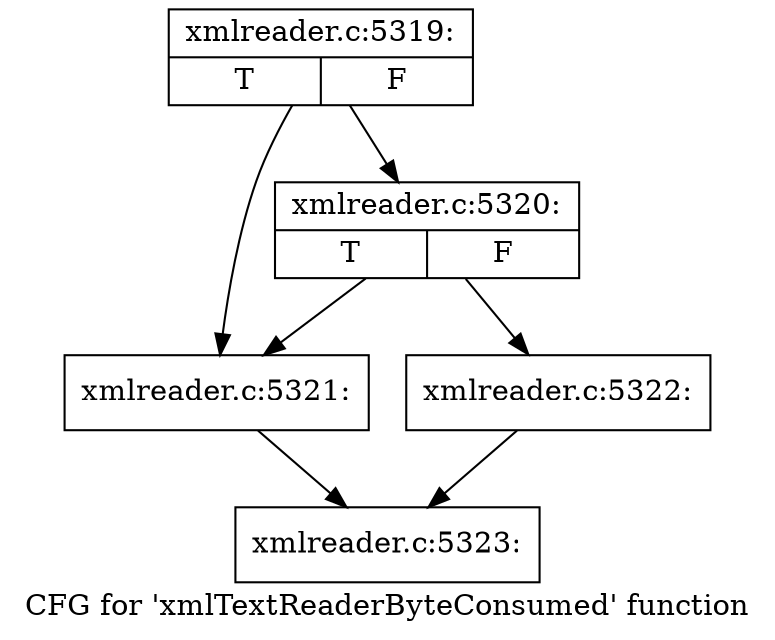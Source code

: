 digraph "CFG for 'xmlTextReaderByteConsumed' function" {
	label="CFG for 'xmlTextReaderByteConsumed' function";

	Node0x48ea4d0 [shape=record,label="{xmlreader.c:5319:|{<s0>T|<s1>F}}"];
	Node0x48ea4d0 -> Node0x4794060;
	Node0x48ea4d0 -> Node0x4793830;
	Node0x4793830 [shape=record,label="{xmlreader.c:5320:|{<s0>T|<s1>F}}"];
	Node0x4793830 -> Node0x4794060;
	Node0x4793830 -> Node0x48e9d90;
	Node0x4794060 [shape=record,label="{xmlreader.c:5321:}"];
	Node0x4794060 -> Node0x43455d0;
	Node0x48e9d90 [shape=record,label="{xmlreader.c:5322:}"];
	Node0x48e9d90 -> Node0x43455d0;
	Node0x43455d0 [shape=record,label="{xmlreader.c:5323:}"];
}
